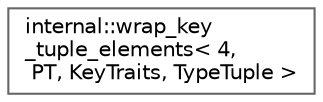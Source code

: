 digraph "类继承关系图"
{
 // LATEX_PDF_SIZE
  bgcolor="transparent";
  edge [fontname=Helvetica,fontsize=10,labelfontname=Helvetica,labelfontsize=10];
  node [fontname=Helvetica,fontsize=10,shape=box,height=0.2,width=0.4];
  rankdir="LR";
  Node0 [id="Node000000",label="internal::wrap_key\l_tuple_elements\< 4,\l PT, KeyTraits, TypeTuple \>",height=0.2,width=0.4,color="grey40", fillcolor="white", style="filled",URL="$structinternal_1_1wrap__key__tuple__elements_3_014_00_01_p_t_00_01_key_traits_00_01_type_tuple_01_4.html",tooltip=" "];
}
